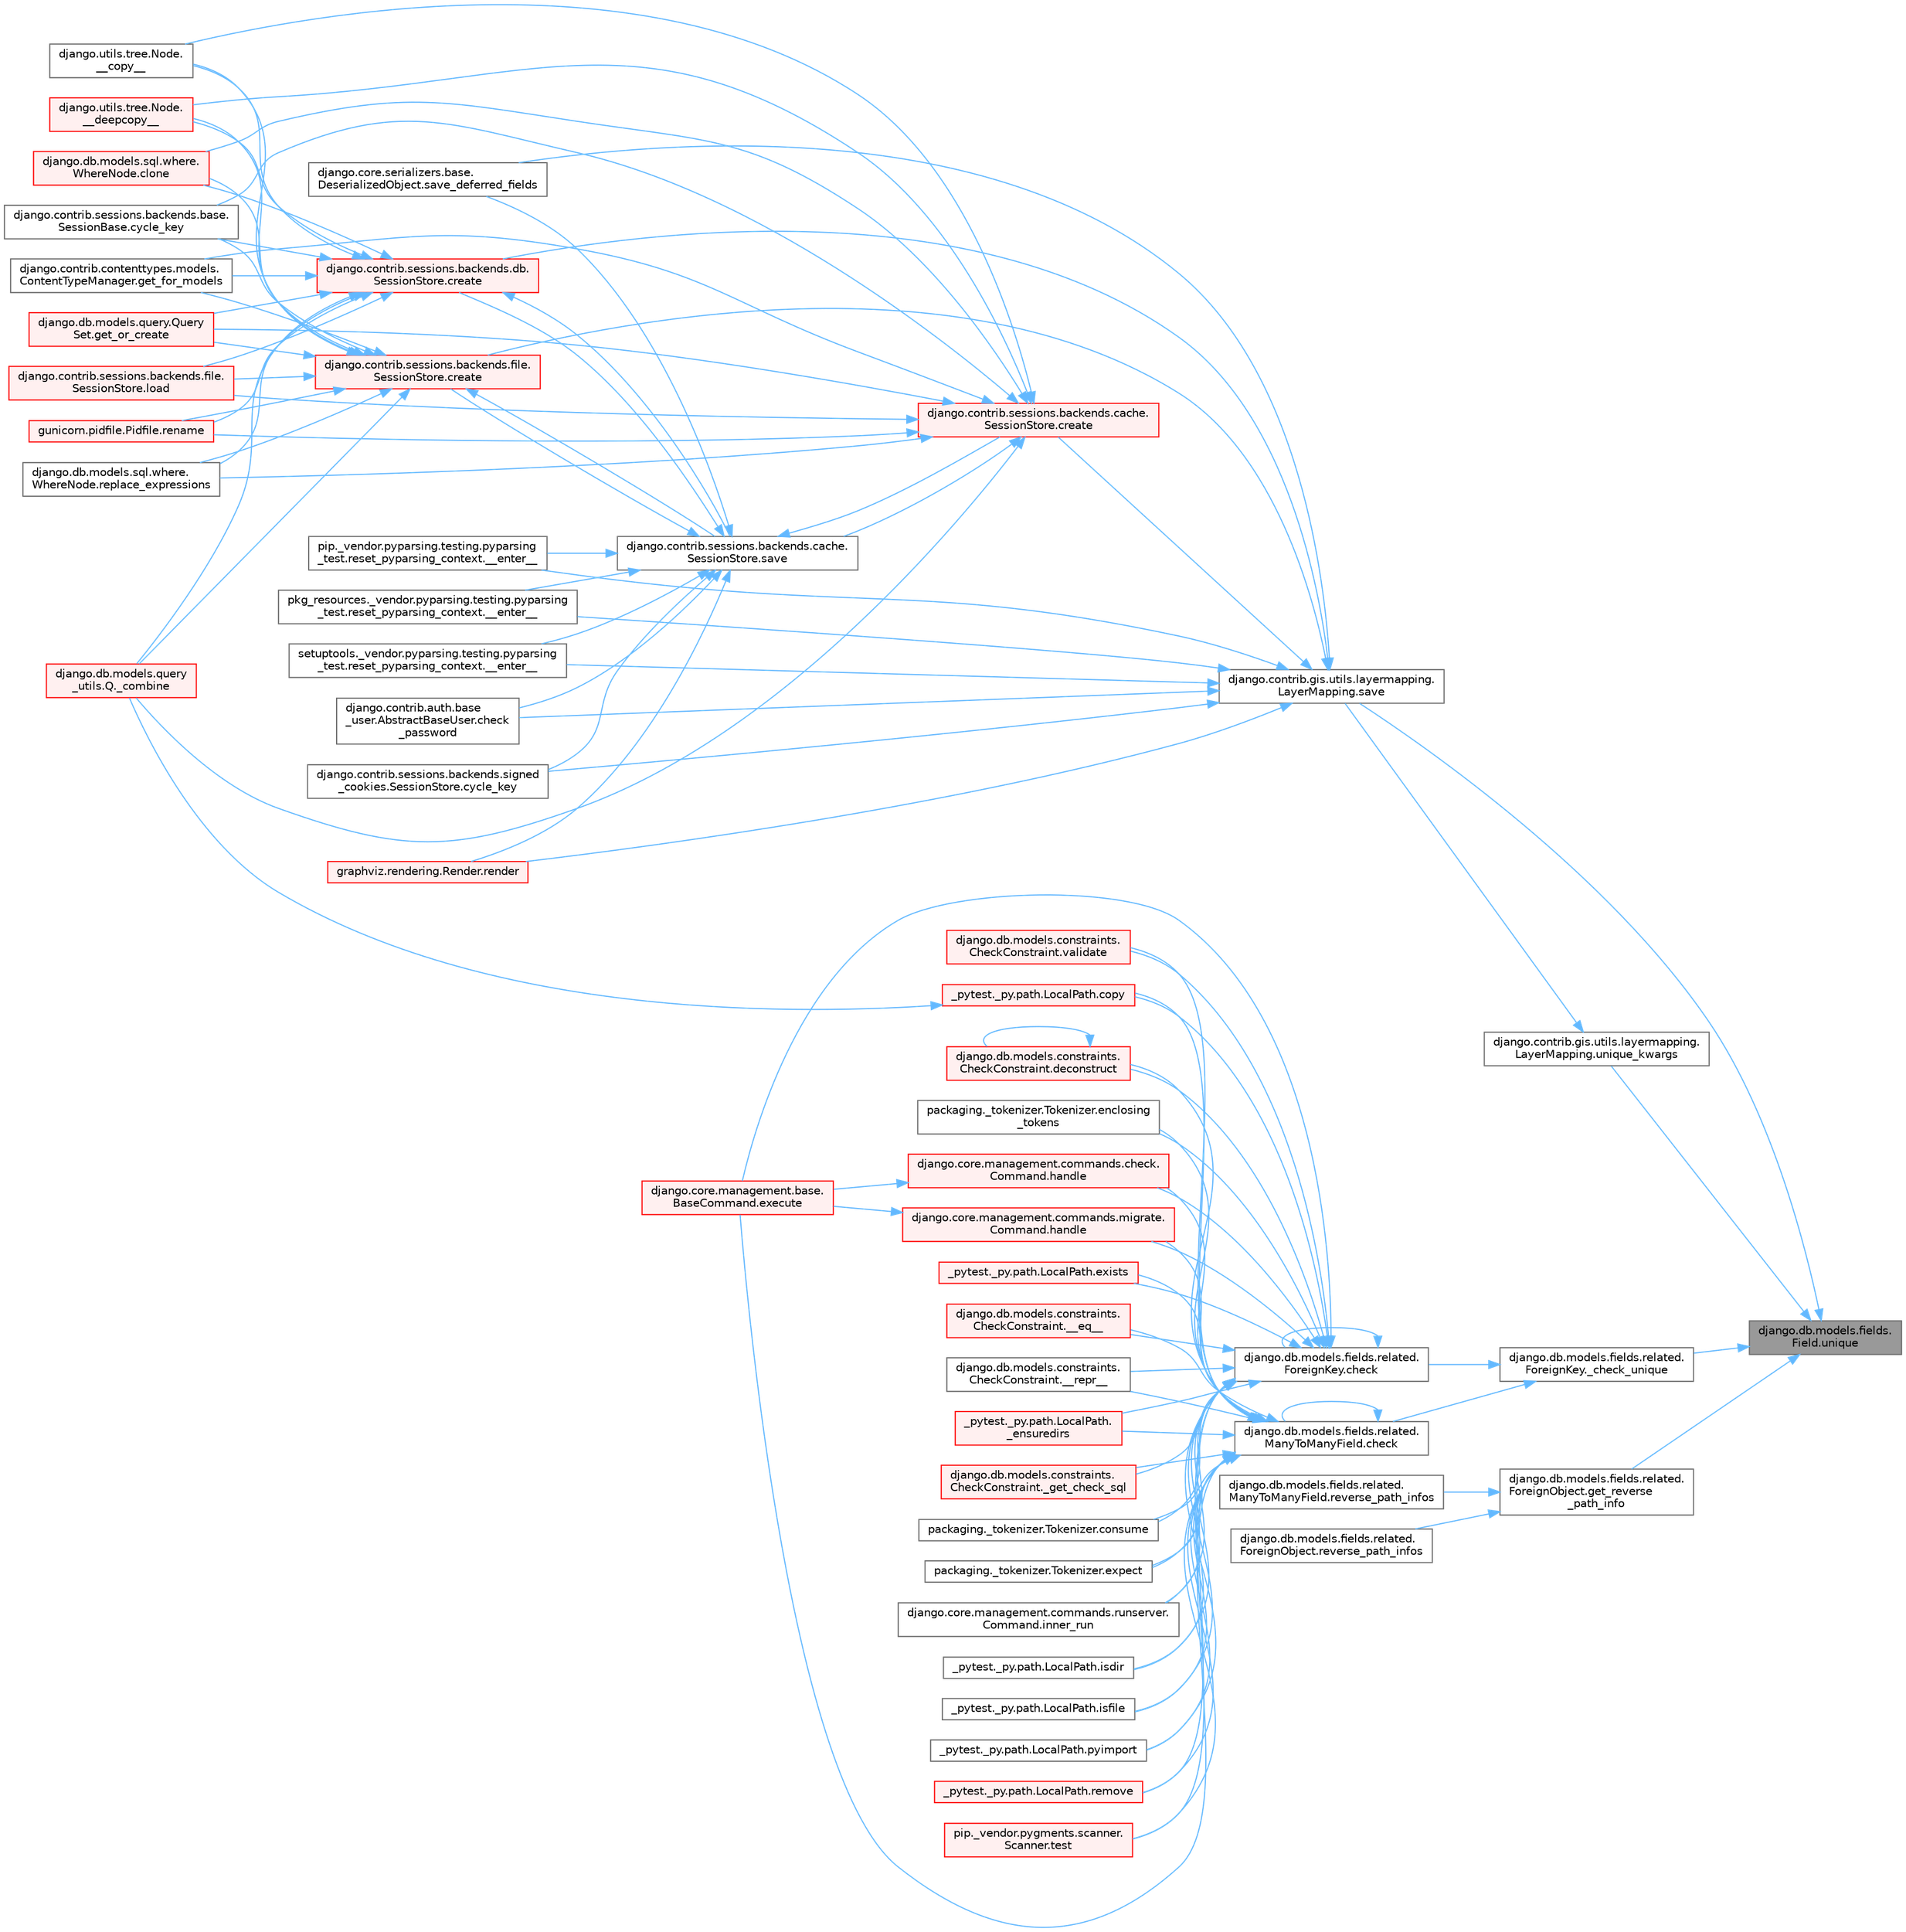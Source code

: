 digraph "django.db.models.fields.Field.unique"
{
 // LATEX_PDF_SIZE
  bgcolor="transparent";
  edge [fontname=Helvetica,fontsize=10,labelfontname=Helvetica,labelfontsize=10];
  node [fontname=Helvetica,fontsize=10,shape=box,height=0.2,width=0.4];
  rankdir="RL";
  Node1 [id="Node000001",label="django.db.models.fields.\lField.unique",height=0.2,width=0.4,color="gray40", fillcolor="grey60", style="filled", fontcolor="black",tooltip=" "];
  Node1 -> Node2 [id="edge1_Node000001_Node000002",dir="back",color="steelblue1",style="solid",tooltip=" "];
  Node2 [id="Node000002",label="django.db.models.fields.related.\lForeignKey._check_unique",height=0.2,width=0.4,color="grey40", fillcolor="white", style="filled",URL="$classdjango_1_1db_1_1models_1_1fields_1_1related_1_1_foreign_key.html#ae13ebf97da5911c8adacee02e9174fd7",tooltip=" "];
  Node2 -> Node3 [id="edge2_Node000002_Node000003",dir="back",color="steelblue1",style="solid",tooltip=" "];
  Node3 [id="Node000003",label="django.db.models.fields.related.\lForeignKey.check",height=0.2,width=0.4,color="grey40", fillcolor="white", style="filled",URL="$classdjango_1_1db_1_1models_1_1fields_1_1related_1_1_foreign_key.html#a4f1f9779dfed8a2ecc2ef8e7c763ac2e",tooltip=" "];
  Node3 -> Node4 [id="edge3_Node000003_Node000004",dir="back",color="steelblue1",style="solid",tooltip=" "];
  Node4 [id="Node000004",label="django.db.models.constraints.\lCheckConstraint.__eq__",height=0.2,width=0.4,color="red", fillcolor="#FFF0F0", style="filled",URL="$classdjango_1_1db_1_1models_1_1constraints_1_1_check_constraint.html#a55875a553e53009967129f8b8a269475",tooltip=" "];
  Node3 -> Node13 [id="edge4_Node000003_Node000013",dir="back",color="steelblue1",style="solid",tooltip=" "];
  Node13 [id="Node000013",label="django.db.models.constraints.\lCheckConstraint.__repr__",height=0.2,width=0.4,color="grey40", fillcolor="white", style="filled",URL="$classdjango_1_1db_1_1models_1_1constraints_1_1_check_constraint.html#a5ee1e990e7235f77706fa7da45651b5f",tooltip=" "];
  Node3 -> Node14 [id="edge5_Node000003_Node000014",dir="back",color="steelblue1",style="solid",tooltip=" "];
  Node14 [id="Node000014",label="_pytest._py.path.LocalPath.\l_ensuredirs",height=0.2,width=0.4,color="red", fillcolor="#FFF0F0", style="filled",URL="$class__pytest_1_1__py_1_1path_1_1_local_path.html#a0fa56f7616aa9008fbda709b5bd46302",tooltip=" "];
  Node3 -> Node741 [id="edge6_Node000003_Node000741",dir="back",color="steelblue1",style="solid",tooltip=" "];
  Node741 [id="Node000741",label="django.db.models.constraints.\lCheckConstraint._get_check_sql",height=0.2,width=0.4,color="red", fillcolor="#FFF0F0", style="filled",URL="$classdjango_1_1db_1_1models_1_1constraints_1_1_check_constraint.html#ab552e7a1f32342445fc3de884f6602fa",tooltip=" "];
  Node3 -> Node3 [id="edge7_Node000003_Node000003",dir="back",color="steelblue1",style="solid",tooltip=" "];
  Node3 -> Node729 [id="edge8_Node000003_Node000729",dir="back",color="steelblue1",style="solid",tooltip=" "];
  Node729 [id="Node000729",label="packaging._tokenizer.Tokenizer.consume",height=0.2,width=0.4,color="grey40", fillcolor="white", style="filled",URL="$classpackaging_1_1__tokenizer_1_1_tokenizer.html#aff74eaccaae690982aaaba5cb9a4d051",tooltip=" "];
  Node3 -> Node16 [id="edge9_Node000003_Node000016",dir="back",color="steelblue1",style="solid",tooltip=" "];
  Node16 [id="Node000016",label="_pytest._py.path.LocalPath.copy",height=0.2,width=0.4,color="red", fillcolor="#FFF0F0", style="filled",URL="$class__pytest_1_1__py_1_1path_1_1_local_path.html#a9eeecae0b90a7147e6bf23d6ea8fc6c0",tooltip=" "];
  Node16 -> Node150 [id="edge10_Node000016_Node000150",dir="back",color="steelblue1",style="solid",tooltip=" "];
  Node150 [id="Node000150",label="django.db.models.query\l_utils.Q._combine",height=0.2,width=0.4,color="red", fillcolor="#FFF0F0", style="filled",URL="$classdjango_1_1db_1_1models_1_1query__utils_1_1_q.html#ade621b98231b73615e1aa3a726560c55",tooltip=" "];
  Node3 -> Node744 [id="edge11_Node000003_Node000744",dir="back",color="steelblue1",style="solid",tooltip=" "];
  Node744 [id="Node000744",label="django.db.models.constraints.\lCheckConstraint.deconstruct",height=0.2,width=0.4,color="red", fillcolor="#FFF0F0", style="filled",URL="$classdjango_1_1db_1_1models_1_1constraints_1_1_check_constraint.html#ac92574d84d50d54d9cffa5abb756b970",tooltip=" "];
  Node744 -> Node744 [id="edge12_Node000744_Node000744",dir="back",color="steelblue1",style="solid",tooltip=" "];
  Node3 -> Node745 [id="edge13_Node000003_Node000745",dir="back",color="steelblue1",style="solid",tooltip=" "];
  Node745 [id="Node000745",label="packaging._tokenizer.Tokenizer.enclosing\l_tokens",height=0.2,width=0.4,color="grey40", fillcolor="white", style="filled",URL="$classpackaging_1_1__tokenizer_1_1_tokenizer.html#a27f8cfa7a5ed91e0cba1923b9b18da3d",tooltip=" "];
  Node3 -> Node746 [id="edge14_Node000003_Node000746",dir="back",color="steelblue1",style="solid",tooltip=" "];
  Node746 [id="Node000746",label="django.core.management.base.\lBaseCommand.execute",height=0.2,width=0.4,color="red", fillcolor="#FFF0F0", style="filled",URL="$classdjango_1_1core_1_1management_1_1base_1_1_base_command.html#a5621c1fb51be6a2deff6777d90c25ee0",tooltip=" "];
  Node3 -> Node747 [id="edge15_Node000003_Node000747",dir="back",color="steelblue1",style="solid",tooltip=" "];
  Node747 [id="Node000747",label="_pytest._py.path.LocalPath.exists",height=0.2,width=0.4,color="red", fillcolor="#FFF0F0", style="filled",URL="$class__pytest_1_1__py_1_1path_1_1_local_path.html#a3fbaec6b6f93562fa73a23530e92d148",tooltip=" "];
  Node3 -> Node748 [id="edge16_Node000003_Node000748",dir="back",color="steelblue1",style="solid",tooltip=" "];
  Node748 [id="Node000748",label="packaging._tokenizer.Tokenizer.expect",height=0.2,width=0.4,color="grey40", fillcolor="white", style="filled",URL="$classpackaging_1_1__tokenizer_1_1_tokenizer.html#a151b21b99f387eddd422cd0dcf2064dd",tooltip=" "];
  Node3 -> Node749 [id="edge17_Node000003_Node000749",dir="back",color="steelblue1",style="solid",tooltip=" "];
  Node749 [id="Node000749",label="django.core.management.commands.check.\lCommand.handle",height=0.2,width=0.4,color="red", fillcolor="#FFF0F0", style="filled",URL="$classdjango_1_1core_1_1management_1_1commands_1_1check_1_1_command.html#a4170f8ebcb94254dfffabf874e7c8a37",tooltip=" "];
  Node749 -> Node746 [id="edge18_Node000749_Node000746",dir="back",color="steelblue1",style="solid",tooltip=" "];
  Node3 -> Node879 [id="edge19_Node000003_Node000879",dir="back",color="steelblue1",style="solid",tooltip=" "];
  Node879 [id="Node000879",label="django.core.management.commands.migrate.\lCommand.handle",height=0.2,width=0.4,color="red", fillcolor="#FFF0F0", style="filled",URL="$classdjango_1_1core_1_1management_1_1commands_1_1migrate_1_1_command.html#a659ec347367471d5c828fc3520ebc0fa",tooltip=" "];
  Node879 -> Node746 [id="edge20_Node000879_Node000746",dir="back",color="steelblue1",style="solid",tooltip=" "];
  Node3 -> Node984 [id="edge21_Node000003_Node000984",dir="back",color="steelblue1",style="solid",tooltip=" "];
  Node984 [id="Node000984",label="django.core.management.commands.runserver.\lCommand.inner_run",height=0.2,width=0.4,color="grey40", fillcolor="white", style="filled",URL="$classdjango_1_1core_1_1management_1_1commands_1_1runserver_1_1_command.html#acfb4f8a23c7de4b2d14ba1acbe99e76c",tooltip=" "];
  Node3 -> Node1009 [id="edge22_Node000003_Node001009",dir="back",color="steelblue1",style="solid",tooltip=" "];
  Node1009 [id="Node001009",label="_pytest._py.path.LocalPath.isdir",height=0.2,width=0.4,color="grey40", fillcolor="white", style="filled",URL="$class__pytest_1_1__py_1_1path_1_1_local_path.html#a72eece012fd05a880c867add66eee8ed",tooltip=" "];
  Node3 -> Node1010 [id="edge23_Node000003_Node001010",dir="back",color="steelblue1",style="solid",tooltip=" "];
  Node1010 [id="Node001010",label="_pytest._py.path.LocalPath.isfile",height=0.2,width=0.4,color="grey40", fillcolor="white", style="filled",URL="$class__pytest_1_1__py_1_1path_1_1_local_path.html#a497c5830417224b5ca601bc706ed40fc",tooltip=" "];
  Node3 -> Node1011 [id="edge24_Node000003_Node001011",dir="back",color="steelblue1",style="solid",tooltip=" "];
  Node1011 [id="Node001011",label="_pytest._py.path.LocalPath.pyimport",height=0.2,width=0.4,color="grey40", fillcolor="white", style="filled",URL="$class__pytest_1_1__py_1_1path_1_1_local_path.html#aaf2fbd0a1a8554d138b60c28ca682b75",tooltip=" "];
  Node3 -> Node1012 [id="edge25_Node000003_Node001012",dir="back",color="steelblue1",style="solid",tooltip=" "];
  Node1012 [id="Node001012",label="_pytest._py.path.LocalPath.remove",height=0.2,width=0.4,color="red", fillcolor="#FFF0F0", style="filled",URL="$class__pytest_1_1__py_1_1path_1_1_local_path.html#ab03c51c4d1c02d97ecc0249f7d270d2c",tooltip=" "];
  Node3 -> Node1020 [id="edge26_Node000003_Node001020",dir="back",color="steelblue1",style="solid",tooltip=" "];
  Node1020 [id="Node001020",label="pip._vendor.pygments.scanner.\lScanner.test",height=0.2,width=0.4,color="red", fillcolor="#FFF0F0", style="filled",URL="$classpip_1_1__vendor_1_1pygments_1_1scanner_1_1_scanner.html#a6b521090362821e85c40252b24f39a1c",tooltip=" "];
  Node3 -> Node1022 [id="edge27_Node000003_Node001022",dir="back",color="steelblue1",style="solid",tooltip=" "];
  Node1022 [id="Node001022",label="django.db.models.constraints.\lCheckConstraint.validate",height=0.2,width=0.4,color="red", fillcolor="#FFF0F0", style="filled",URL="$classdjango_1_1db_1_1models_1_1constraints_1_1_check_constraint.html#a0c49f2501ccbac5b7ff5d6bd42ee916a",tooltip=" "];
  Node2 -> Node2803 [id="edge28_Node000002_Node002803",dir="back",color="steelblue1",style="solid",tooltip=" "];
  Node2803 [id="Node002803",label="django.db.models.fields.related.\lManyToManyField.check",height=0.2,width=0.4,color="grey40", fillcolor="white", style="filled",URL="$classdjango_1_1db_1_1models_1_1fields_1_1related_1_1_many_to_many_field.html#a27fb55abc0248b438349aaff84762a70",tooltip=" "];
  Node2803 -> Node4 [id="edge29_Node002803_Node000004",dir="back",color="steelblue1",style="solid",tooltip=" "];
  Node2803 -> Node13 [id="edge30_Node002803_Node000013",dir="back",color="steelblue1",style="solid",tooltip=" "];
  Node2803 -> Node14 [id="edge31_Node002803_Node000014",dir="back",color="steelblue1",style="solid",tooltip=" "];
  Node2803 -> Node741 [id="edge32_Node002803_Node000741",dir="back",color="steelblue1",style="solid",tooltip=" "];
  Node2803 -> Node2803 [id="edge33_Node002803_Node002803",dir="back",color="steelblue1",style="solid",tooltip=" "];
  Node2803 -> Node729 [id="edge34_Node002803_Node000729",dir="back",color="steelblue1",style="solid",tooltip=" "];
  Node2803 -> Node16 [id="edge35_Node002803_Node000016",dir="back",color="steelblue1",style="solid",tooltip=" "];
  Node2803 -> Node744 [id="edge36_Node002803_Node000744",dir="back",color="steelblue1",style="solid",tooltip=" "];
  Node2803 -> Node745 [id="edge37_Node002803_Node000745",dir="back",color="steelblue1",style="solid",tooltip=" "];
  Node2803 -> Node746 [id="edge38_Node002803_Node000746",dir="back",color="steelblue1",style="solid",tooltip=" "];
  Node2803 -> Node747 [id="edge39_Node002803_Node000747",dir="back",color="steelblue1",style="solid",tooltip=" "];
  Node2803 -> Node748 [id="edge40_Node002803_Node000748",dir="back",color="steelblue1",style="solid",tooltip=" "];
  Node2803 -> Node749 [id="edge41_Node002803_Node000749",dir="back",color="steelblue1",style="solid",tooltip=" "];
  Node2803 -> Node879 [id="edge42_Node002803_Node000879",dir="back",color="steelblue1",style="solid",tooltip=" "];
  Node2803 -> Node984 [id="edge43_Node002803_Node000984",dir="back",color="steelblue1",style="solid",tooltip=" "];
  Node2803 -> Node1009 [id="edge44_Node002803_Node001009",dir="back",color="steelblue1",style="solid",tooltip=" "];
  Node2803 -> Node1010 [id="edge45_Node002803_Node001010",dir="back",color="steelblue1",style="solid",tooltip=" "];
  Node2803 -> Node1011 [id="edge46_Node002803_Node001011",dir="back",color="steelblue1",style="solid",tooltip=" "];
  Node2803 -> Node1012 [id="edge47_Node002803_Node001012",dir="back",color="steelblue1",style="solid",tooltip=" "];
  Node2803 -> Node1020 [id="edge48_Node002803_Node001020",dir="back",color="steelblue1",style="solid",tooltip=" "];
  Node2803 -> Node1022 [id="edge49_Node002803_Node001022",dir="back",color="steelblue1",style="solid",tooltip=" "];
  Node1 -> Node2832 [id="edge50_Node000001_Node002832",dir="back",color="steelblue1",style="solid",tooltip=" "];
  Node2832 [id="Node002832",label="django.db.models.fields.related.\lForeignObject.get_reverse\l_path_info",height=0.2,width=0.4,color="grey40", fillcolor="white", style="filled",URL="$classdjango_1_1db_1_1models_1_1fields_1_1related_1_1_foreign_object.html#a808eea4a28b713dfdea0daef905dd2ab",tooltip=" "];
  Node2832 -> Node2813 [id="edge51_Node002832_Node002813",dir="back",color="steelblue1",style="solid",tooltip=" "];
  Node2813 [id="Node002813",label="django.db.models.fields.related.\lForeignObject.reverse_path_infos",height=0.2,width=0.4,color="grey40", fillcolor="white", style="filled",URL="$classdjango_1_1db_1_1models_1_1fields_1_1related_1_1_foreign_object.html#a220ad04c8030a21fcdd7500e7266c430",tooltip=" "];
  Node2832 -> Node2814 [id="edge52_Node002832_Node002814",dir="back",color="steelblue1",style="solid",tooltip=" "];
  Node2814 [id="Node002814",label="django.db.models.fields.related.\lManyToManyField.reverse_path_infos",height=0.2,width=0.4,color="grey40", fillcolor="white", style="filled",URL="$classdjango_1_1db_1_1models_1_1fields_1_1related_1_1_many_to_many_field.html#a33d399c6bf3c14e36be6325640d41f14",tooltip=" "];
  Node1 -> Node661 [id="edge53_Node000001_Node000661",dir="back",color="steelblue1",style="solid",tooltip=" "];
  Node661 [id="Node000661",label="django.contrib.gis.utils.layermapping.\lLayerMapping.save",height=0.2,width=0.4,color="grey40", fillcolor="white", style="filled",URL="$classdjango_1_1contrib_1_1gis_1_1utils_1_1layermapping_1_1_layer_mapping.html#a1a9d38ca8cbbb0a16d032c0bd52b671d",tooltip=" "];
  Node661 -> Node297 [id="edge54_Node000661_Node000297",dir="back",color="steelblue1",style="solid",tooltip=" "];
  Node297 [id="Node000297",label="pip._vendor.pyparsing.testing.pyparsing\l_test.reset_pyparsing_context.__enter__",height=0.2,width=0.4,color="grey40", fillcolor="white", style="filled",URL="$classpip_1_1__vendor_1_1pyparsing_1_1testing_1_1pyparsing__test_1_1reset__pyparsing__context.html#a3d39d97a0d95a9b46c987e6dff52b7c0",tooltip=" "];
  Node661 -> Node298 [id="edge55_Node000661_Node000298",dir="back",color="steelblue1",style="solid",tooltip=" "];
  Node298 [id="Node000298",label="pkg_resources._vendor.pyparsing.testing.pyparsing\l_test.reset_pyparsing_context.__enter__",height=0.2,width=0.4,color="grey40", fillcolor="white", style="filled",URL="$classpkg__resources_1_1__vendor_1_1pyparsing_1_1testing_1_1pyparsing__test_1_1reset__pyparsing__context.html#a8d8360c033ccc7296fb9323a07cdeb25",tooltip=" "];
  Node661 -> Node299 [id="edge56_Node000661_Node000299",dir="back",color="steelblue1",style="solid",tooltip=" "];
  Node299 [id="Node000299",label="setuptools._vendor.pyparsing.testing.pyparsing\l_test.reset_pyparsing_context.__enter__",height=0.2,width=0.4,color="grey40", fillcolor="white", style="filled",URL="$classsetuptools_1_1__vendor_1_1pyparsing_1_1testing_1_1pyparsing__test_1_1reset__pyparsing__context.html#a436e2ea8355c86505c8cfdae81714c7c",tooltip=" "];
  Node661 -> Node300 [id="edge57_Node000661_Node000300",dir="back",color="steelblue1",style="solid",tooltip=" "];
  Node300 [id="Node000300",label="django.contrib.auth.base\l_user.AbstractBaseUser.check\l_password",height=0.2,width=0.4,color="grey40", fillcolor="white", style="filled",URL="$classdjango_1_1contrib_1_1auth_1_1base__user_1_1_abstract_base_user.html#aaa9bb7fa5353bc1917dbd7f87b63321a",tooltip=" "];
  Node661 -> Node301 [id="edge58_Node000661_Node000301",dir="back",color="steelblue1",style="solid",tooltip=" "];
  Node301 [id="Node000301",label="django.contrib.sessions.backends.cache.\lSessionStore.create",height=0.2,width=0.4,color="red", fillcolor="#FFF0F0", style="filled",URL="$classdjango_1_1contrib_1_1sessions_1_1backends_1_1cache_1_1_session_store.html#a38c9efbdb5115fd1820ae198b767c39c",tooltip=" "];
  Node301 -> Node302 [id="edge59_Node000301_Node000302",dir="back",color="steelblue1",style="solid",tooltip=" "];
  Node302 [id="Node000302",label="django.utils.tree.Node.\l__copy__",height=0.2,width=0.4,color="grey40", fillcolor="white", style="filled",URL="$classdjango_1_1utils_1_1tree_1_1_node.html#abae878f6b4500b8b241c23d8fac46e63",tooltip=" "];
  Node301 -> Node303 [id="edge60_Node000301_Node000303",dir="back",color="steelblue1",style="solid",tooltip=" "];
  Node303 [id="Node000303",label="django.utils.tree.Node.\l__deepcopy__",height=0.2,width=0.4,color="red", fillcolor="#FFF0F0", style="filled",URL="$classdjango_1_1utils_1_1tree_1_1_node.html#a38840c46ded3963808edbeec90765d6b",tooltip=" "];
  Node301 -> Node150 [id="edge61_Node000301_Node000150",dir="back",color="steelblue1",style="solid",tooltip=" "];
  Node301 -> Node524 [id="edge62_Node000301_Node000524",dir="back",color="steelblue1",style="solid",tooltip=" "];
  Node524 [id="Node000524",label="django.db.models.sql.where.\lWhereNode.clone",height=0.2,width=0.4,color="red", fillcolor="#FFF0F0", style="filled",URL="$classdjango_1_1db_1_1models_1_1sql_1_1where_1_1_where_node.html#a0faff63950b774ce4ad391ea1f6b6d2c",tooltip=" "];
  Node301 -> Node36 [id="edge63_Node000301_Node000036",dir="back",color="steelblue1",style="solid",tooltip=" "];
  Node36 [id="Node000036",label="django.contrib.sessions.backends.base.\lSessionBase.cycle_key",height=0.2,width=0.4,color="grey40", fillcolor="white", style="filled",URL="$classdjango_1_1contrib_1_1sessions_1_1backends_1_1base_1_1_session_base.html#a6955e9bebe4e5b7d463bccfcf9181016",tooltip=" "];
  Node301 -> Node663 [id="edge64_Node000301_Node000663",dir="back",color="steelblue1",style="solid",tooltip=" "];
  Node663 [id="Node000663",label="django.contrib.contenttypes.models.\lContentTypeManager.get_for_models",height=0.2,width=0.4,color="grey40", fillcolor="white", style="filled",URL="$classdjango_1_1contrib_1_1contenttypes_1_1models_1_1_content_type_manager.html#a541a2e215680799739b6f8c1b19ddda4",tooltip=" "];
  Node301 -> Node664 [id="edge65_Node000301_Node000664",dir="back",color="steelblue1",style="solid",tooltip=" "];
  Node664 [id="Node000664",label="django.db.models.query.Query\lSet.get_or_create",height=0.2,width=0.4,color="red", fillcolor="#FFF0F0", style="filled",URL="$classdjango_1_1db_1_1models_1_1query_1_1_query_set.html#a0f727927ec4d1b9f3087b831cc911c59",tooltip=" "];
  Node301 -> Node507 [id="edge66_Node000301_Node000507",dir="back",color="steelblue1",style="solid",tooltip=" "];
  Node507 [id="Node000507",label="django.contrib.sessions.backends.file.\lSessionStore.load",height=0.2,width=0.4,color="red", fillcolor="#FFF0F0", style="filled",URL="$classdjango_1_1contrib_1_1sessions_1_1backends_1_1file_1_1_session_store.html#a408fa63512306fbaa7bbb62742f0295f",tooltip=" "];
  Node301 -> Node666 [id="edge67_Node000301_Node000666",dir="back",color="steelblue1",style="solid",tooltip=" "];
  Node666 [id="Node000666",label="gunicorn.pidfile.Pidfile.rename",height=0.2,width=0.4,color="red", fillcolor="#FFF0F0", style="filled",URL="$classgunicorn_1_1pidfile_1_1_pidfile.html#af03623bf56b92f594700ba5e5f25bc76",tooltip=" "];
  Node301 -> Node668 [id="edge68_Node000301_Node000668",dir="back",color="steelblue1",style="solid",tooltip=" "];
  Node668 [id="Node000668",label="django.db.models.sql.where.\lWhereNode.replace_expressions",height=0.2,width=0.4,color="grey40", fillcolor="white", style="filled",URL="$classdjango_1_1db_1_1models_1_1sql_1_1where_1_1_where_node.html#a1cc3580a7f4a51605b52ae4a9653b3ac",tooltip=" "];
  Node301 -> Node669 [id="edge69_Node000301_Node000669",dir="back",color="steelblue1",style="solid",tooltip=" "];
  Node669 [id="Node000669",label="django.contrib.sessions.backends.cache.\lSessionStore.save",height=0.2,width=0.4,color="grey40", fillcolor="white", style="filled",URL="$classdjango_1_1contrib_1_1sessions_1_1backends_1_1cache_1_1_session_store.html#a67e81d959c24e3a84b1e755a9a861c53",tooltip=" "];
  Node669 -> Node297 [id="edge70_Node000669_Node000297",dir="back",color="steelblue1",style="solid",tooltip=" "];
  Node669 -> Node298 [id="edge71_Node000669_Node000298",dir="back",color="steelblue1",style="solid",tooltip=" "];
  Node669 -> Node299 [id="edge72_Node000669_Node000299",dir="back",color="steelblue1",style="solid",tooltip=" "];
  Node669 -> Node300 [id="edge73_Node000669_Node000300",dir="back",color="steelblue1",style="solid",tooltip=" "];
  Node669 -> Node301 [id="edge74_Node000669_Node000301",dir="back",color="steelblue1",style="solid",tooltip=" "];
  Node669 -> Node523 [id="edge75_Node000669_Node000523",dir="back",color="steelblue1",style="solid",tooltip=" "];
  Node523 [id="Node000523",label="django.contrib.sessions.backends.db.\lSessionStore.create",height=0.2,width=0.4,color="red", fillcolor="#FFF0F0", style="filled",URL="$classdjango_1_1contrib_1_1sessions_1_1backends_1_1db_1_1_session_store.html#a4a98c0168c61e75be58e279660aa6ce4",tooltip=" "];
  Node523 -> Node302 [id="edge76_Node000523_Node000302",dir="back",color="steelblue1",style="solid",tooltip=" "];
  Node523 -> Node303 [id="edge77_Node000523_Node000303",dir="back",color="steelblue1",style="solid",tooltip=" "];
  Node523 -> Node150 [id="edge78_Node000523_Node000150",dir="back",color="steelblue1",style="solid",tooltip=" "];
  Node523 -> Node524 [id="edge79_Node000523_Node000524",dir="back",color="steelblue1",style="solid",tooltip=" "];
  Node523 -> Node36 [id="edge80_Node000523_Node000036",dir="back",color="steelblue1",style="solid",tooltip=" "];
  Node523 -> Node663 [id="edge81_Node000523_Node000663",dir="back",color="steelblue1",style="solid",tooltip=" "];
  Node523 -> Node664 [id="edge82_Node000523_Node000664",dir="back",color="steelblue1",style="solid",tooltip=" "];
  Node523 -> Node507 [id="edge83_Node000523_Node000507",dir="back",color="steelblue1",style="solid",tooltip=" "];
  Node523 -> Node666 [id="edge84_Node000523_Node000666",dir="back",color="steelblue1",style="solid",tooltip=" "];
  Node523 -> Node668 [id="edge85_Node000523_Node000668",dir="back",color="steelblue1",style="solid",tooltip=" "];
  Node523 -> Node669 [id="edge86_Node000523_Node000669",dir="back",color="steelblue1",style="solid",tooltip=" "];
  Node669 -> Node662 [id="edge87_Node000669_Node000662",dir="back",color="steelblue1",style="solid",tooltip=" "];
  Node662 [id="Node000662",label="django.contrib.sessions.backends.file.\lSessionStore.create",height=0.2,width=0.4,color="red", fillcolor="#FFF0F0", style="filled",URL="$classdjango_1_1contrib_1_1sessions_1_1backends_1_1file_1_1_session_store.html#a6624db6a37dfff490f837047e0a60dda",tooltip=" "];
  Node662 -> Node302 [id="edge88_Node000662_Node000302",dir="back",color="steelblue1",style="solid",tooltip=" "];
  Node662 -> Node303 [id="edge89_Node000662_Node000303",dir="back",color="steelblue1",style="solid",tooltip=" "];
  Node662 -> Node150 [id="edge90_Node000662_Node000150",dir="back",color="steelblue1",style="solid",tooltip=" "];
  Node662 -> Node524 [id="edge91_Node000662_Node000524",dir="back",color="steelblue1",style="solid",tooltip=" "];
  Node662 -> Node36 [id="edge92_Node000662_Node000036",dir="back",color="steelblue1",style="solid",tooltip=" "];
  Node662 -> Node663 [id="edge93_Node000662_Node000663",dir="back",color="steelblue1",style="solid",tooltip=" "];
  Node662 -> Node664 [id="edge94_Node000662_Node000664",dir="back",color="steelblue1",style="solid",tooltip=" "];
  Node662 -> Node507 [id="edge95_Node000662_Node000507",dir="back",color="steelblue1",style="solid",tooltip=" "];
  Node662 -> Node666 [id="edge96_Node000662_Node000666",dir="back",color="steelblue1",style="solid",tooltip=" "];
  Node662 -> Node668 [id="edge97_Node000662_Node000668",dir="back",color="steelblue1",style="solid",tooltip=" "];
  Node662 -> Node669 [id="edge98_Node000662_Node000669",dir="back",color="steelblue1",style="solid",tooltip=" "];
  Node669 -> Node670 [id="edge99_Node000669_Node000670",dir="back",color="steelblue1",style="solid",tooltip=" "];
  Node670 [id="Node000670",label="django.contrib.sessions.backends.signed\l_cookies.SessionStore.cycle_key",height=0.2,width=0.4,color="grey40", fillcolor="white", style="filled",URL="$classdjango_1_1contrib_1_1sessions_1_1backends_1_1signed__cookies_1_1_session_store.html#abf8e71313b847459c30f19e691c25a93",tooltip=" "];
  Node669 -> Node374 [id="edge100_Node000669_Node000374",dir="back",color="steelblue1",style="solid",tooltip=" "];
  Node374 [id="Node000374",label="graphviz.rendering.Render.render",height=0.2,width=0.4,color="red", fillcolor="#FFF0F0", style="filled",URL="$classgraphviz_1_1rendering_1_1_render.html#a0249d6538d64a6b59b1bed64d4636456",tooltip=" "];
  Node669 -> Node671 [id="edge101_Node000669_Node000671",dir="back",color="steelblue1",style="solid",tooltip=" "];
  Node671 [id="Node000671",label="django.core.serializers.base.\lDeserializedObject.save_deferred_fields",height=0.2,width=0.4,color="grey40", fillcolor="white", style="filled",URL="$classdjango_1_1core_1_1serializers_1_1base_1_1_deserialized_object.html#a2fd4269d14e2f58fda59335c79a582f5",tooltip=" "];
  Node661 -> Node523 [id="edge102_Node000661_Node000523",dir="back",color="steelblue1",style="solid",tooltip=" "];
  Node661 -> Node662 [id="edge103_Node000661_Node000662",dir="back",color="steelblue1",style="solid",tooltip=" "];
  Node661 -> Node670 [id="edge104_Node000661_Node000670",dir="back",color="steelblue1",style="solid",tooltip=" "];
  Node661 -> Node374 [id="edge105_Node000661_Node000374",dir="back",color="steelblue1",style="solid",tooltip=" "];
  Node661 -> Node671 [id="edge106_Node000661_Node000671",dir="back",color="steelblue1",style="solid",tooltip=" "];
  Node1 -> Node3180 [id="edge107_Node000001_Node003180",dir="back",color="steelblue1",style="solid",tooltip=" "];
  Node3180 [id="Node003180",label="django.contrib.gis.utils.layermapping.\lLayerMapping.unique_kwargs",height=0.2,width=0.4,color="grey40", fillcolor="white", style="filled",URL="$classdjango_1_1contrib_1_1gis_1_1utils_1_1layermapping_1_1_layer_mapping.html#a1719de7d9642b9b284a6396a7d862bf1",tooltip=" "];
  Node3180 -> Node661 [id="edge108_Node003180_Node000661",dir="back",color="steelblue1",style="solid",tooltip=" "];
}
